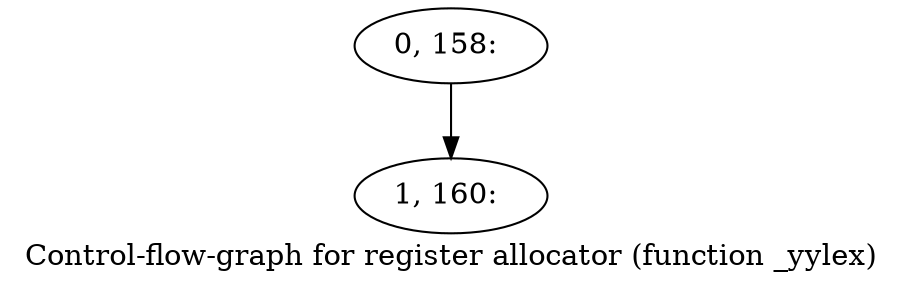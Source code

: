 digraph G {
graph [label="Control-flow-graph for register allocator (function _yylex)"]
0[label="0, 158: "];
1[label="1, 160: "];
0->1 ;
}
